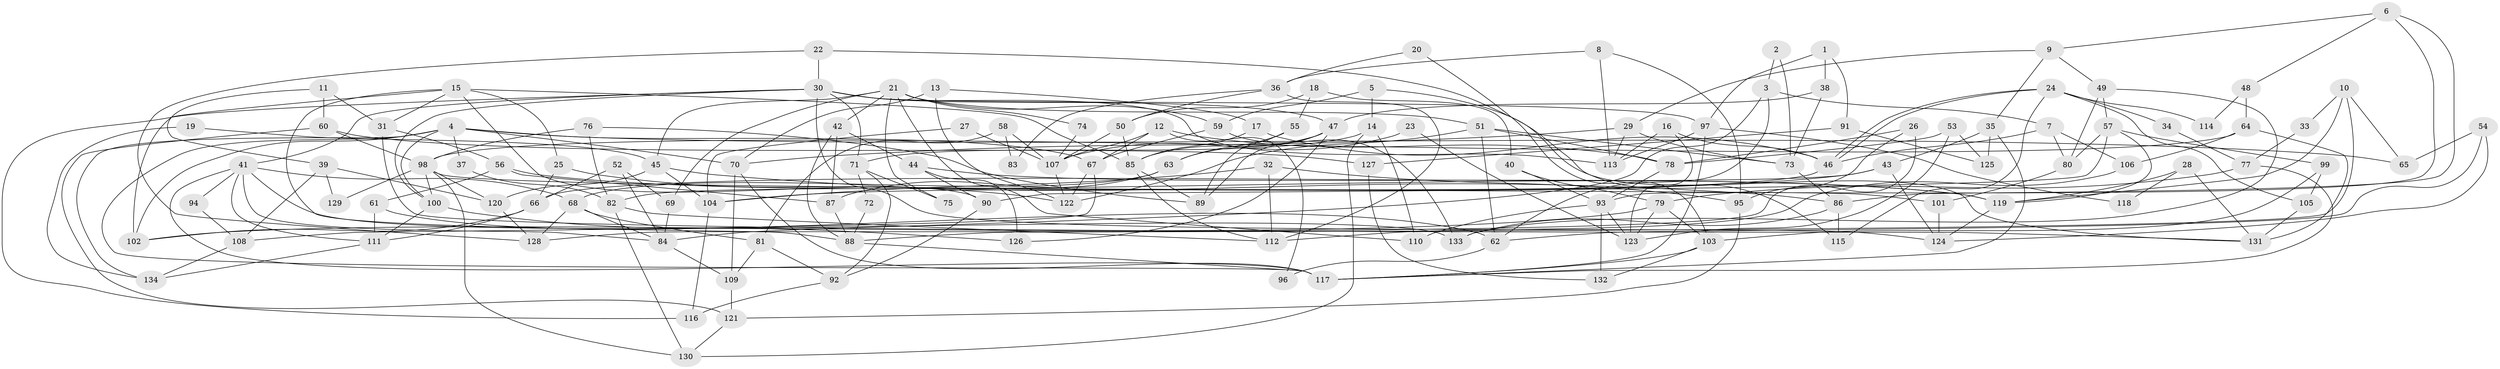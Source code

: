 // Generated by graph-tools (version 1.1) at 2025/35/03/09/25 02:35:55]
// undirected, 134 vertices, 268 edges
graph export_dot {
graph [start="1"]
  node [color=gray90,style=filled];
  1;
  2;
  3;
  4;
  5;
  6;
  7;
  8;
  9;
  10;
  11;
  12;
  13;
  14;
  15;
  16;
  17;
  18;
  19;
  20;
  21;
  22;
  23;
  24;
  25;
  26;
  27;
  28;
  29;
  30;
  31;
  32;
  33;
  34;
  35;
  36;
  37;
  38;
  39;
  40;
  41;
  42;
  43;
  44;
  45;
  46;
  47;
  48;
  49;
  50;
  51;
  52;
  53;
  54;
  55;
  56;
  57;
  58;
  59;
  60;
  61;
  62;
  63;
  64;
  65;
  66;
  67;
  68;
  69;
  70;
  71;
  72;
  73;
  74;
  75;
  76;
  77;
  78;
  79;
  80;
  81;
  82;
  83;
  84;
  85;
  86;
  87;
  88;
  89;
  90;
  91;
  92;
  93;
  94;
  95;
  96;
  97;
  98;
  99;
  100;
  101;
  102;
  103;
  104;
  105;
  106;
  107;
  108;
  109;
  110;
  111;
  112;
  113;
  114;
  115;
  116;
  117;
  118;
  119;
  120;
  121;
  122;
  123;
  124;
  125;
  126;
  127;
  128;
  129;
  130;
  131;
  132;
  133;
  134;
  1 -- 38;
  1 -- 97;
  1 -- 91;
  2 -- 3;
  2 -- 73;
  3 -- 84;
  3 -- 7;
  3 -- 62;
  4 -- 117;
  4 -- 65;
  4 -- 37;
  4 -- 67;
  4 -- 70;
  4 -- 100;
  4 -- 102;
  4 -- 134;
  5 -- 14;
  5 -- 59;
  5 -- 131;
  6 -- 9;
  6 -- 93;
  6 -- 48;
  6 -- 86;
  7 -- 46;
  7 -- 80;
  7 -- 106;
  8 -- 95;
  8 -- 36;
  8 -- 113;
  9 -- 29;
  9 -- 49;
  9 -- 35;
  10 -- 119;
  10 -- 88;
  10 -- 33;
  10 -- 65;
  11 -- 31;
  11 -- 39;
  11 -- 60;
  12 -- 67;
  12 -- 78;
  12 -- 96;
  12 -- 107;
  13 -- 17;
  13 -- 122;
  13 -- 70;
  14 -- 110;
  14 -- 130;
  14 -- 71;
  15 -- 25;
  15 -- 102;
  15 -- 31;
  15 -- 85;
  15 -- 88;
  15 -- 90;
  16 -- 46;
  16 -- 113;
  16 -- 123;
  17 -- 46;
  17 -- 85;
  18 -- 40;
  18 -- 50;
  18 -- 55;
  19 -- 45;
  19 -- 134;
  20 -- 103;
  20 -- 36;
  21 -- 45;
  21 -- 51;
  21 -- 42;
  21 -- 59;
  21 -- 69;
  21 -- 74;
  21 -- 75;
  21 -- 110;
  22 -- 128;
  22 -- 30;
  22 -- 115;
  23 -- 107;
  23 -- 123;
  24 -- 115;
  24 -- 46;
  24 -- 46;
  24 -- 34;
  24 -- 105;
  24 -- 114;
  25 -- 66;
  25 -- 122;
  26 -- 128;
  26 -- 95;
  26 -- 78;
  27 -- 104;
  27 -- 107;
  28 -- 131;
  28 -- 119;
  28 -- 118;
  29 -- 113;
  29 -- 70;
  29 -- 73;
  30 -- 47;
  30 -- 97;
  30 -- 41;
  30 -- 71;
  30 -- 100;
  30 -- 113;
  30 -- 116;
  30 -- 124;
  31 -- 56;
  31 -- 131;
  32 -- 112;
  32 -- 104;
  32 -- 95;
  33 -- 77;
  34 -- 77;
  35 -- 43;
  35 -- 117;
  35 -- 125;
  36 -- 50;
  36 -- 112;
  36 -- 83;
  37 -- 82;
  38 -- 73;
  38 -- 47;
  39 -- 120;
  39 -- 108;
  39 -- 129;
  40 -- 93;
  40 -- 79;
  41 -- 117;
  41 -- 68;
  41 -- 84;
  41 -- 94;
  41 -- 111;
  41 -- 133;
  42 -- 88;
  42 -- 44;
  42 -- 87;
  43 -- 66;
  43 -- 124;
  43 -- 104;
  44 -- 90;
  44 -- 119;
  44 -- 126;
  45 -- 86;
  45 -- 104;
  45 -- 120;
  46 -- 82;
  47 -- 85;
  47 -- 126;
  47 -- 63;
  47 -- 89;
  48 -- 64;
  48 -- 114;
  49 -- 133;
  49 -- 57;
  49 -- 80;
  50 -- 107;
  50 -- 85;
  51 -- 62;
  51 -- 78;
  51 -- 73;
  51 -- 122;
  52 -- 69;
  52 -- 84;
  52 -- 66;
  53 -- 123;
  53 -- 78;
  53 -- 125;
  54 -- 62;
  54 -- 124;
  54 -- 65;
  55 -- 63;
  55 -- 89;
  56 -- 119;
  56 -- 87;
  56 -- 61;
  57 -- 90;
  57 -- 80;
  57 -- 99;
  57 -- 119;
  58 -- 107;
  58 -- 81;
  58 -- 83;
  59 -- 133;
  59 -- 67;
  60 -- 98;
  60 -- 121;
  60 -- 127;
  61 -- 111;
  61 -- 62;
  62 -- 96;
  63 -- 87;
  63 -- 68;
  64 -- 106;
  64 -- 131;
  64 -- 98;
  66 -- 111;
  66 -- 102;
  67 -- 108;
  67 -- 122;
  68 -- 81;
  68 -- 84;
  68 -- 128;
  69 -- 84;
  70 -- 109;
  70 -- 117;
  71 -- 72;
  71 -- 75;
  71 -- 92;
  72 -- 88;
  73 -- 86;
  74 -- 107;
  76 -- 98;
  76 -- 89;
  76 -- 82;
  77 -- 79;
  77 -- 117;
  78 -- 93;
  79 -- 103;
  79 -- 102;
  79 -- 123;
  80 -- 101;
  81 -- 109;
  81 -- 92;
  82 -- 130;
  82 -- 112;
  84 -- 109;
  85 -- 89;
  85 -- 112;
  86 -- 115;
  86 -- 133;
  87 -- 88;
  88 -- 117;
  90 -- 92;
  91 -- 125;
  91 -- 127;
  92 -- 116;
  93 -- 123;
  93 -- 132;
  93 -- 110;
  94 -- 108;
  95 -- 121;
  97 -- 117;
  97 -- 113;
  97 -- 118;
  98 -- 100;
  98 -- 101;
  98 -- 120;
  98 -- 129;
  98 -- 130;
  99 -- 105;
  99 -- 103;
  100 -- 111;
  100 -- 126;
  101 -- 124;
  103 -- 117;
  103 -- 132;
  104 -- 116;
  105 -- 131;
  106 -- 112;
  107 -- 122;
  108 -- 134;
  109 -- 121;
  111 -- 134;
  119 -- 124;
  120 -- 128;
  121 -- 130;
  127 -- 132;
}
